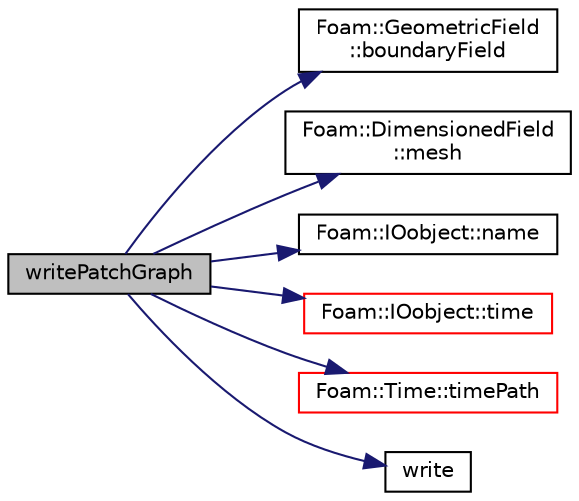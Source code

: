 digraph "writePatchGraph"
{
  bgcolor="transparent";
  edge [fontname="Helvetica",fontsize="10",labelfontname="Helvetica",labelfontsize="10"];
  node [fontname="Helvetica",fontsize="10",shape=record];
  rankdir="LR";
  Node144519 [label="writePatchGraph",height=0.2,width=0.4,color="black", fillcolor="grey75", style="filled", fontcolor="black"];
  Node144519 -> Node144520 [color="midnightblue",fontsize="10",style="solid",fontname="Helvetica"];
  Node144520 [label="Foam::GeometricField\l::boundaryField",height=0.2,width=0.4,color="black",URL="$a23249.html#a9ff7de36fba06b4f4f77a75142ad72b6",tooltip="Return const-reference to the boundary field. "];
  Node144519 -> Node144521 [color="midnightblue",fontsize="10",style="solid",fontname="Helvetica"];
  Node144521 [label="Foam::DimensionedField\l::mesh",height=0.2,width=0.4,color="black",URL="$a27497.html#a8f1110830348a1448a14ab5e3cf47e3b",tooltip="Return mesh. "];
  Node144519 -> Node144522 [color="midnightblue",fontsize="10",style="solid",fontname="Helvetica"];
  Node144522 [label="Foam::IOobject::name",height=0.2,width=0.4,color="black",URL="$a27249.html#acc80e00a8ac919288fb55bd14cc88bf6",tooltip="Return name. "];
  Node144519 -> Node144523 [color="midnightblue",fontsize="10",style="solid",fontname="Helvetica"];
  Node144523 [label="Foam::IOobject::time",height=0.2,width=0.4,color="red",URL="$a27249.html#a1ed86245b170b9f651f62650b1827500",tooltip="Return time. "];
  Node144519 -> Node144525 [color="midnightblue",fontsize="10",style="solid",fontname="Helvetica"];
  Node144525 [label="Foam::Time::timePath",height=0.2,width=0.4,color="red",URL="$a27457.html#ad4bbb93e8932e4bae50c44277d2b15fd",tooltip="Return current time path. "];
  Node144519 -> Node144533 [color="midnightblue",fontsize="10",style="solid",fontname="Helvetica"];
  Node144533 [label="write",height=0.2,width=0.4,color="black",URL="$a20072.html#a8f30b3c2179b03a7acf273e9dea43342"];
}
